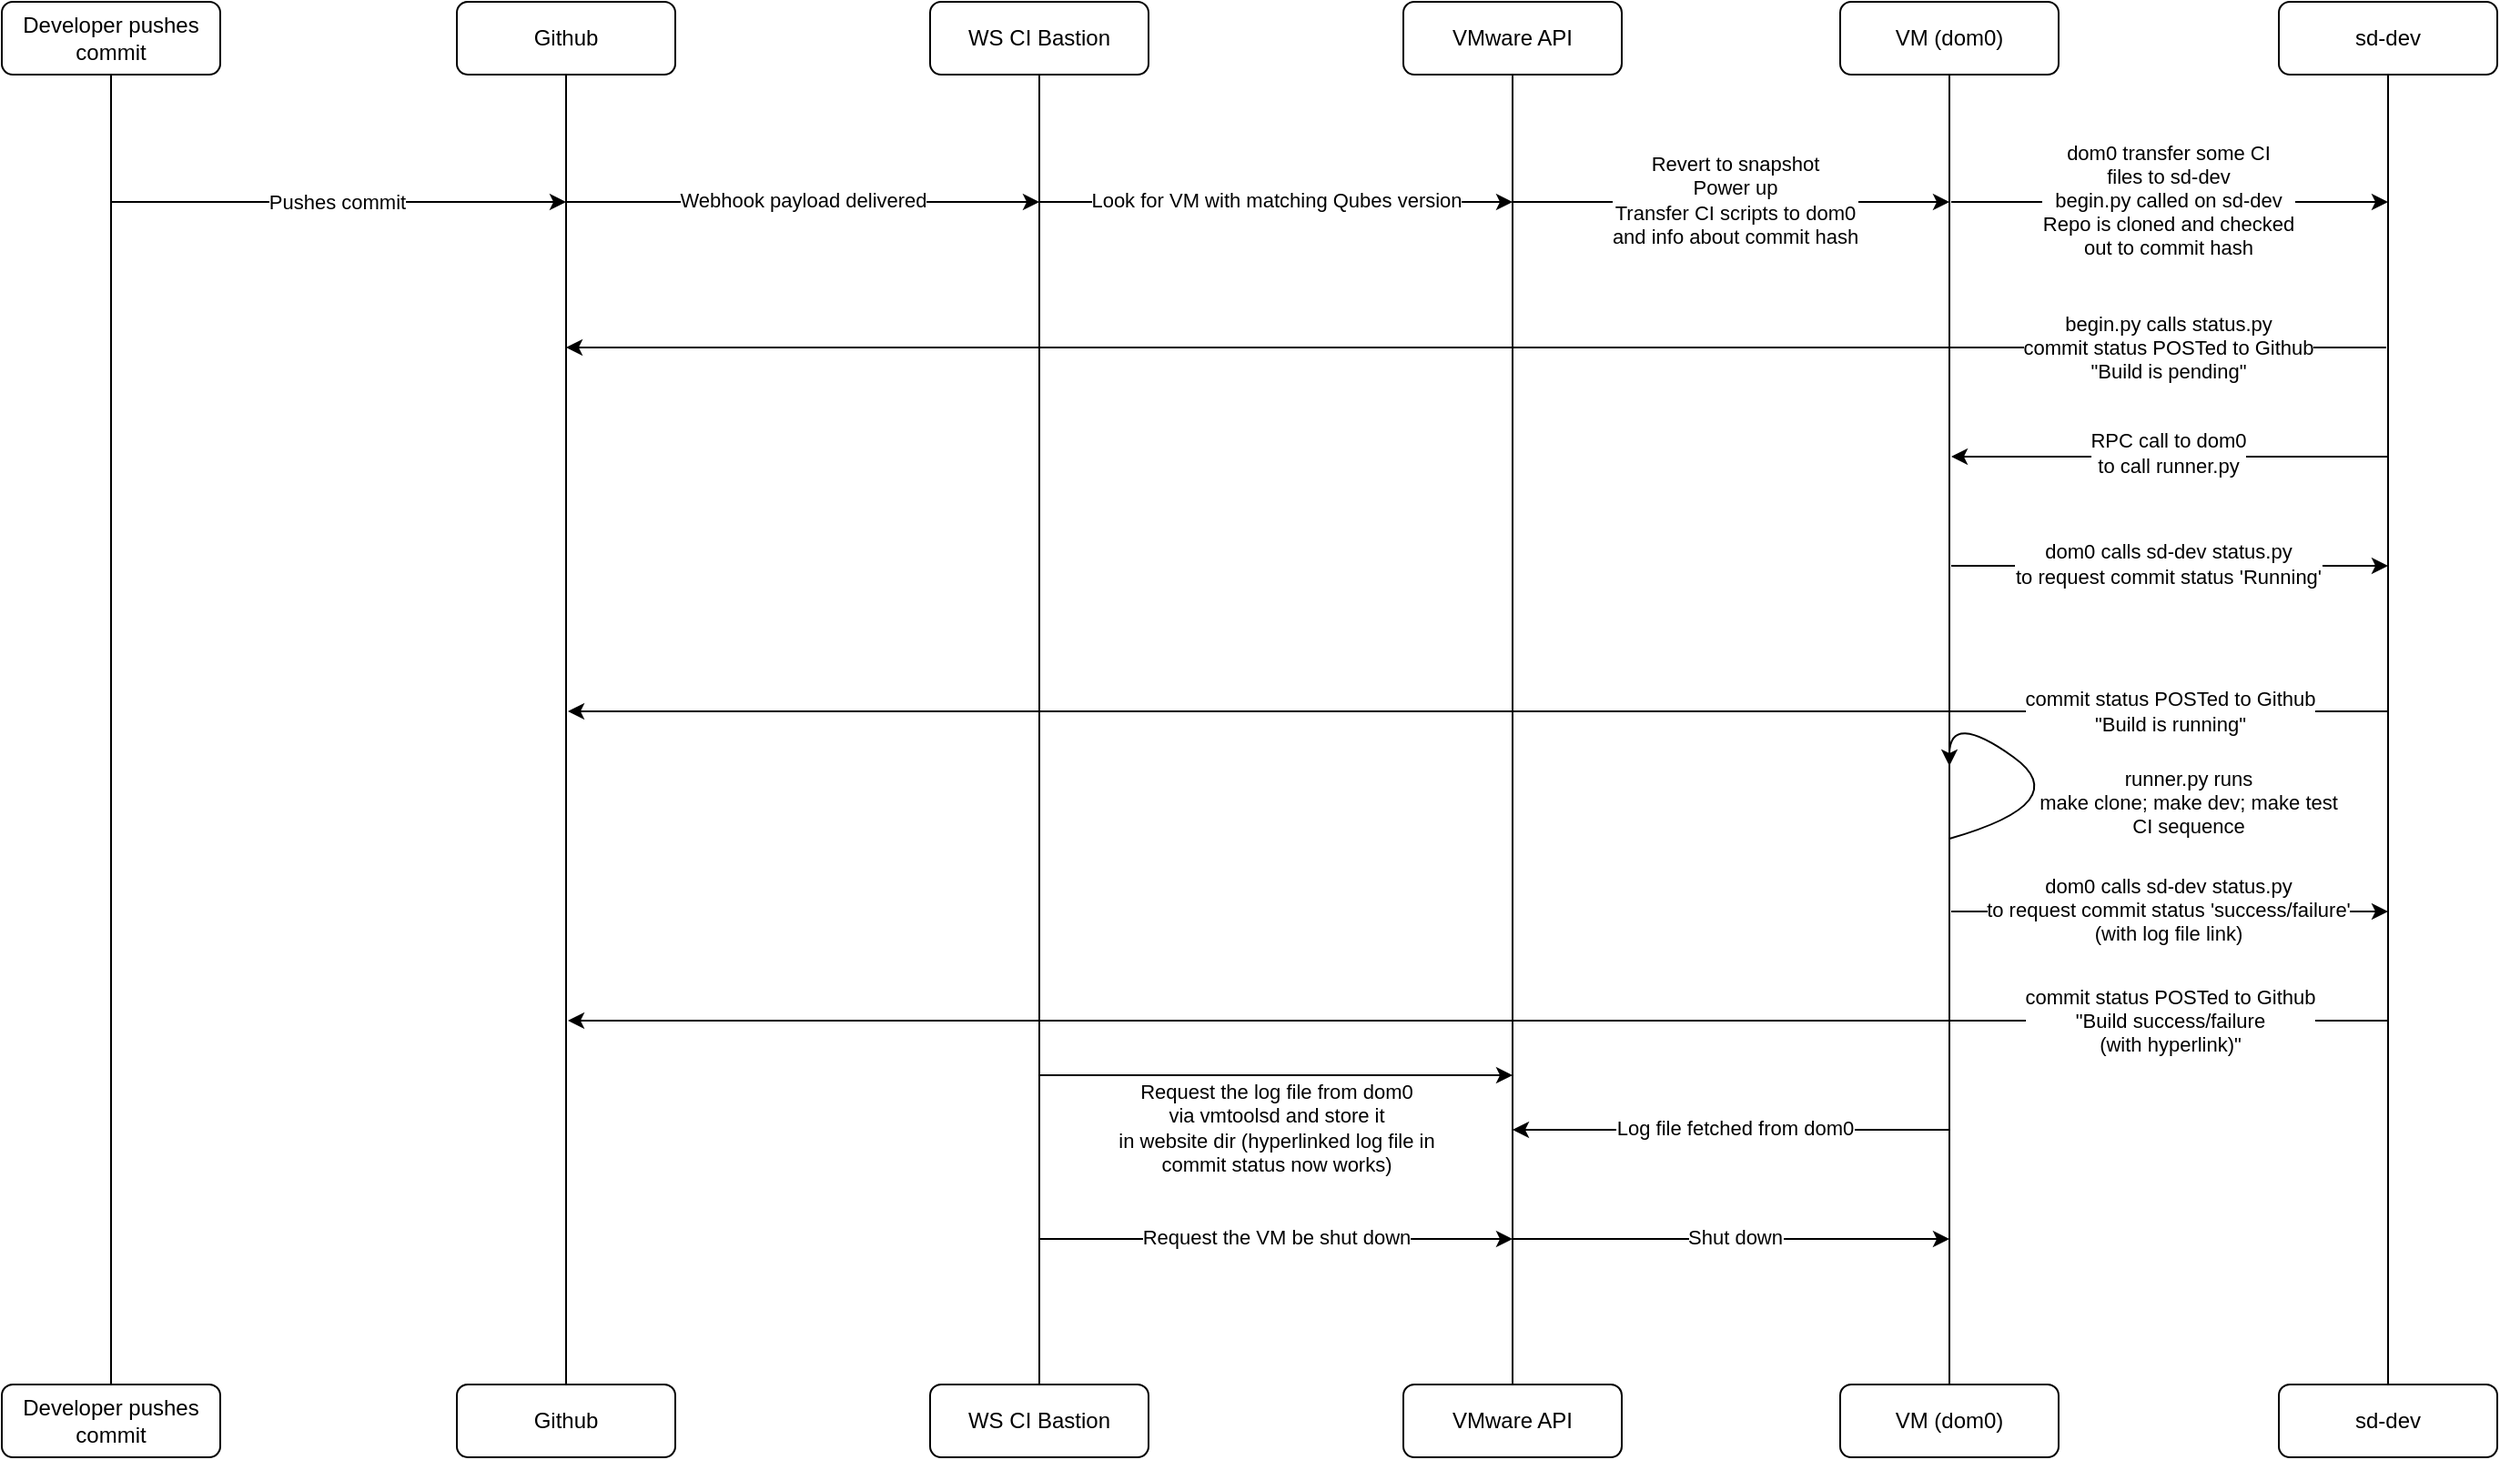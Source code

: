 <mxfile version="24.2.2" type="device">
  <diagram id="C5RBs43oDa-KdzZeNtuy" name="Page-1">
    <mxGraphModel dx="2261" dy="769" grid="1" gridSize="10" guides="1" tooltips="1" connect="1" arrows="1" fold="1" page="1" pageScale="1" pageWidth="827" pageHeight="1169" math="0" shadow="0">
      <root>
        <mxCell id="WIyWlLk6GJQsqaUBKTNV-0" />
        <mxCell id="WIyWlLk6GJQsqaUBKTNV-1" parent="WIyWlLk6GJQsqaUBKTNV-0" />
        <mxCell id="018Bsw0D69tQ_3L02aNU-18" style="edgeStyle=orthogonalEdgeStyle;rounded=0;orthogonalLoop=1;jettySize=auto;html=1;exitX=0.5;exitY=1;exitDx=0;exitDy=0;endArrow=none;endFill=0;" edge="1" parent="WIyWlLk6GJQsqaUBKTNV-1" source="WIyWlLk6GJQsqaUBKTNV-3" target="018Bsw0D69tQ_3L02aNU-10">
          <mxGeometry relative="1" as="geometry">
            <Array as="points">
              <mxPoint x="-10" y="130" />
              <mxPoint x="-10" y="130" />
            </Array>
          </mxGeometry>
        </mxCell>
        <mxCell id="WIyWlLk6GJQsqaUBKTNV-3" value="Developer pushes commit" style="rounded=1;whiteSpace=wrap;html=1;fontSize=12;glass=0;strokeWidth=1;shadow=0;" parent="WIyWlLk6GJQsqaUBKTNV-1" vertex="1">
          <mxGeometry x="-70" y="30" width="120" height="40" as="geometry" />
        </mxCell>
        <mxCell id="018Bsw0D69tQ_3L02aNU-19" style="edgeStyle=orthogonalEdgeStyle;rounded=0;orthogonalLoop=1;jettySize=auto;html=1;exitX=0.5;exitY=1;exitDx=0;exitDy=0;entryX=0.5;entryY=0;entryDx=0;entryDy=0;endArrow=none;endFill=0;" edge="1" parent="WIyWlLk6GJQsqaUBKTNV-1" source="018Bsw0D69tQ_3L02aNU-69" target="018Bsw0D69tQ_3L02aNU-70">
          <mxGeometry relative="1" as="geometry">
            <mxPoint x="240" y="90" as="sourcePoint" />
            <mxPoint x="240" y="770" as="targetPoint" />
          </mxGeometry>
        </mxCell>
        <mxCell id="018Bsw0D69tQ_3L02aNU-20" style="edgeStyle=orthogonalEdgeStyle;rounded=0;orthogonalLoop=1;jettySize=auto;html=1;exitX=0.5;exitY=1;exitDx=0;exitDy=0;entryX=0.5;entryY=0;entryDx=0;entryDy=0;endArrow=none;endFill=0;" edge="1" parent="WIyWlLk6GJQsqaUBKTNV-1" source="WIyWlLk6GJQsqaUBKTNV-7" target="018Bsw0D69tQ_3L02aNU-14">
          <mxGeometry relative="1" as="geometry" />
        </mxCell>
        <mxCell id="WIyWlLk6GJQsqaUBKTNV-7" value="WS CI Bastion" style="rounded=1;whiteSpace=wrap;html=1;fontSize=12;glass=0;strokeWidth=1;shadow=0;" parent="WIyWlLk6GJQsqaUBKTNV-1" vertex="1">
          <mxGeometry x="440" y="30" width="120" height="40" as="geometry" />
        </mxCell>
        <mxCell id="018Bsw0D69tQ_3L02aNU-21" style="edgeStyle=orthogonalEdgeStyle;rounded=0;orthogonalLoop=1;jettySize=auto;html=1;exitX=0.5;exitY=1;exitDx=0;exitDy=0;entryX=0.5;entryY=0;entryDx=0;entryDy=0;endArrow=none;endFill=0;" edge="1" parent="WIyWlLk6GJQsqaUBKTNV-1" source="WIyWlLk6GJQsqaUBKTNV-12" target="018Bsw0D69tQ_3L02aNU-16">
          <mxGeometry relative="1" as="geometry" />
        </mxCell>
        <mxCell id="WIyWlLk6GJQsqaUBKTNV-12" value="VMware API" style="rounded=1;whiteSpace=wrap;html=1;fontSize=12;glass=0;strokeWidth=1;shadow=0;" parent="WIyWlLk6GJQsqaUBKTNV-1" vertex="1">
          <mxGeometry x="700" y="30" width="120" height="40" as="geometry" />
        </mxCell>
        <mxCell id="018Bsw0D69tQ_3L02aNU-22" style="edgeStyle=orthogonalEdgeStyle;rounded=0;orthogonalLoop=1;jettySize=auto;html=1;exitX=0.5;exitY=1;exitDx=0;exitDy=0;endArrow=none;endFill=0;" edge="1" parent="WIyWlLk6GJQsqaUBKTNV-1" source="018Bsw0D69tQ_3L02aNU-3" target="018Bsw0D69tQ_3L02aNU-17">
          <mxGeometry relative="1" as="geometry" />
        </mxCell>
        <mxCell id="018Bsw0D69tQ_3L02aNU-3" value="VM (dom0)" style="rounded=1;whiteSpace=wrap;html=1;fontSize=12;glass=0;strokeWidth=1;shadow=0;" vertex="1" parent="WIyWlLk6GJQsqaUBKTNV-1">
          <mxGeometry x="940" y="30" width="120" height="40" as="geometry" />
        </mxCell>
        <mxCell id="018Bsw0D69tQ_3L02aNU-10" value="Developer pushes commit" style="rounded=1;whiteSpace=wrap;html=1;fontSize=12;glass=0;strokeWidth=1;shadow=0;" vertex="1" parent="WIyWlLk6GJQsqaUBKTNV-1">
          <mxGeometry x="-70" y="790" width="120" height="40" as="geometry" />
        </mxCell>
        <mxCell id="018Bsw0D69tQ_3L02aNU-14" value="WS CI Bastion" style="rounded=1;whiteSpace=wrap;html=1;fontSize=12;glass=0;strokeWidth=1;shadow=0;" vertex="1" parent="WIyWlLk6GJQsqaUBKTNV-1">
          <mxGeometry x="440" y="790" width="120" height="40" as="geometry" />
        </mxCell>
        <mxCell id="018Bsw0D69tQ_3L02aNU-16" value="VMware API" style="rounded=1;whiteSpace=wrap;html=1;fontSize=12;glass=0;strokeWidth=1;shadow=0;" vertex="1" parent="WIyWlLk6GJQsqaUBKTNV-1">
          <mxGeometry x="700" y="790" width="120" height="40" as="geometry" />
        </mxCell>
        <mxCell id="018Bsw0D69tQ_3L02aNU-17" value="VM (dom0)" style="rounded=1;whiteSpace=wrap;html=1;fontSize=12;glass=0;strokeWidth=1;shadow=0;" vertex="1" parent="WIyWlLk6GJQsqaUBKTNV-1">
          <mxGeometry x="940" y="790" width="120" height="40" as="geometry" />
        </mxCell>
        <mxCell id="018Bsw0D69tQ_3L02aNU-23" value="" style="endArrow=classic;html=1;rounded=0;endFill=1;" edge="1" parent="WIyWlLk6GJQsqaUBKTNV-1">
          <mxGeometry width="50" height="50" relative="1" as="geometry">
            <mxPoint x="-10" y="140" as="sourcePoint" />
            <mxPoint x="240" y="140" as="targetPoint" />
          </mxGeometry>
        </mxCell>
        <mxCell id="018Bsw0D69tQ_3L02aNU-71" value="&lt;div&gt;Pushes commit&lt;/div&gt;" style="edgeLabel;html=1;align=center;verticalAlign=middle;resizable=0;points=[];" vertex="1" connectable="0" parent="018Bsw0D69tQ_3L02aNU-23">
          <mxGeometry x="-0.008" y="-3" relative="1" as="geometry">
            <mxPoint y="-3" as="offset" />
          </mxGeometry>
        </mxCell>
        <mxCell id="018Bsw0D69tQ_3L02aNU-26" value="" style="endArrow=classic;html=1;rounded=0;endFill=1;" edge="1" parent="WIyWlLk6GJQsqaUBKTNV-1">
          <mxGeometry width="50" height="50" relative="1" as="geometry">
            <mxPoint x="240" y="140" as="sourcePoint" />
            <mxPoint x="500" y="140" as="targetPoint" />
          </mxGeometry>
        </mxCell>
        <mxCell id="018Bsw0D69tQ_3L02aNU-27" value="&lt;div&gt;Webhook payload delivered&lt;/div&gt;" style="edgeLabel;html=1;align=center;verticalAlign=middle;resizable=0;points=[];" vertex="1" connectable="0" parent="018Bsw0D69tQ_3L02aNU-26">
          <mxGeometry x="-0.227" y="1" relative="1" as="geometry">
            <mxPoint x="29" as="offset" />
          </mxGeometry>
        </mxCell>
        <mxCell id="018Bsw0D69tQ_3L02aNU-31" value="" style="endArrow=classic;html=1;rounded=0;endFill=1;" edge="1" parent="WIyWlLk6GJQsqaUBKTNV-1">
          <mxGeometry width="50" height="50" relative="1" as="geometry">
            <mxPoint x="500" y="140" as="sourcePoint" />
            <mxPoint x="760" y="140" as="targetPoint" />
          </mxGeometry>
        </mxCell>
        <mxCell id="018Bsw0D69tQ_3L02aNU-32" value="&lt;div&gt;Look for VM with matching Qubes version&lt;br&gt;&lt;/div&gt;" style="edgeLabel;html=1;align=center;verticalAlign=middle;resizable=0;points=[];" vertex="1" connectable="0" parent="018Bsw0D69tQ_3L02aNU-31">
          <mxGeometry x="-0.227" y="1" relative="1" as="geometry">
            <mxPoint x="29" as="offset" />
          </mxGeometry>
        </mxCell>
        <mxCell id="018Bsw0D69tQ_3L02aNU-36" value="" style="endArrow=classic;html=1;rounded=0;endFill=1;" edge="1" parent="WIyWlLk6GJQsqaUBKTNV-1">
          <mxGeometry width="50" height="50" relative="1" as="geometry">
            <mxPoint x="760" y="140" as="sourcePoint" />
            <mxPoint x="1000" y="140" as="targetPoint" />
          </mxGeometry>
        </mxCell>
        <mxCell id="018Bsw0D69tQ_3L02aNU-37" value="&lt;div&gt;Revert to snapshot&lt;br&gt;Power up&lt;br&gt;Transfer CI scripts to dom0&lt;br&gt;and info about commit hash&lt;br&gt;&lt;/div&gt;" style="edgeLabel;html=1;align=center;verticalAlign=middle;resizable=0;points=[];" vertex="1" connectable="0" parent="018Bsw0D69tQ_3L02aNU-36">
          <mxGeometry x="-0.227" y="1" relative="1" as="geometry">
            <mxPoint x="29" as="offset" />
          </mxGeometry>
        </mxCell>
        <mxCell id="018Bsw0D69tQ_3L02aNU-38" style="edgeStyle=orthogonalEdgeStyle;rounded=0;orthogonalLoop=1;jettySize=auto;html=1;exitX=0.5;exitY=1;exitDx=0;exitDy=0;endArrow=none;endFill=0;" edge="1" parent="WIyWlLk6GJQsqaUBKTNV-1" source="018Bsw0D69tQ_3L02aNU-39" target="018Bsw0D69tQ_3L02aNU-40">
          <mxGeometry relative="1" as="geometry" />
        </mxCell>
        <mxCell id="018Bsw0D69tQ_3L02aNU-39" value="sd-dev" style="rounded=1;whiteSpace=wrap;html=1;fontSize=12;glass=0;strokeWidth=1;shadow=0;" vertex="1" parent="WIyWlLk6GJQsqaUBKTNV-1">
          <mxGeometry x="1181" y="30" width="120" height="40" as="geometry" />
        </mxCell>
        <mxCell id="018Bsw0D69tQ_3L02aNU-40" value="sd-dev" style="rounded=1;whiteSpace=wrap;html=1;fontSize=12;glass=0;strokeWidth=1;shadow=0;" vertex="1" parent="WIyWlLk6GJQsqaUBKTNV-1">
          <mxGeometry x="1181" y="790" width="120" height="40" as="geometry" />
        </mxCell>
        <mxCell id="018Bsw0D69tQ_3L02aNU-41" value="" style="endArrow=classic;html=1;rounded=0;endFill=1;" edge="1" parent="WIyWlLk6GJQsqaUBKTNV-1">
          <mxGeometry width="50" height="50" relative="1" as="geometry">
            <mxPoint x="1001" y="140" as="sourcePoint" />
            <mxPoint x="1241" y="140" as="targetPoint" />
          </mxGeometry>
        </mxCell>
        <mxCell id="018Bsw0D69tQ_3L02aNU-42" value="dom0 transfer some CI &lt;br&gt;files to sd-dev&lt;br&gt;begin.py called on sd-dev&lt;br&gt;Repo is cloned and checked &lt;br&gt;out to commit hash" style="edgeLabel;html=1;align=center;verticalAlign=middle;resizable=0;points=[];" vertex="1" connectable="0" parent="018Bsw0D69tQ_3L02aNU-41">
          <mxGeometry x="-0.227" y="1" relative="1" as="geometry">
            <mxPoint x="26" as="offset" />
          </mxGeometry>
        </mxCell>
        <mxCell id="018Bsw0D69tQ_3L02aNU-43" value="" style="endArrow=none;html=1;rounded=0;startArrow=classic;startFill=1;" edge="1" parent="WIyWlLk6GJQsqaUBKTNV-1">
          <mxGeometry width="50" height="50" relative="1" as="geometry">
            <mxPoint x="240" y="220" as="sourcePoint" />
            <mxPoint x="1240" y="220" as="targetPoint" />
          </mxGeometry>
        </mxCell>
        <mxCell id="018Bsw0D69tQ_3L02aNU-44" value="begin.py calls status.py&lt;br&gt;commit status POSTed to Github&lt;br&gt;&quot;Build is pending&quot;" style="edgeLabel;html=1;align=center;verticalAlign=middle;resizable=0;points=[];" vertex="1" connectable="0" parent="018Bsw0D69tQ_3L02aNU-43">
          <mxGeometry x="0.798" relative="1" as="geometry">
            <mxPoint x="-19" as="offset" />
          </mxGeometry>
        </mxCell>
        <mxCell id="018Bsw0D69tQ_3L02aNU-46" value="" style="endArrow=classic;html=1;rounded=0;" edge="1" parent="WIyWlLk6GJQsqaUBKTNV-1">
          <mxGeometry width="50" height="50" relative="1" as="geometry">
            <mxPoint x="1241" y="280" as="sourcePoint" />
            <mxPoint x="1001" y="280" as="targetPoint" />
          </mxGeometry>
        </mxCell>
        <mxCell id="018Bsw0D69tQ_3L02aNU-48" value="RPC call to dom0&lt;br&gt;to call runner.py" style="edgeLabel;html=1;align=center;verticalAlign=middle;resizable=0;points=[];" vertex="1" connectable="0" parent="018Bsw0D69tQ_3L02aNU-46">
          <mxGeometry x="-0.175" y="-2" relative="1" as="geometry">
            <mxPoint x="-22" as="offset" />
          </mxGeometry>
        </mxCell>
        <mxCell id="018Bsw0D69tQ_3L02aNU-49" value="" style="endArrow=classic;html=1;rounded=0;endFill=1;" edge="1" parent="WIyWlLk6GJQsqaUBKTNV-1">
          <mxGeometry width="50" height="50" relative="1" as="geometry">
            <mxPoint x="1001" y="340" as="sourcePoint" />
            <mxPoint x="1241" y="340" as="targetPoint" />
          </mxGeometry>
        </mxCell>
        <mxCell id="018Bsw0D69tQ_3L02aNU-50" value="dom0 calls sd-dev status.py&lt;br&gt;to request commit status &#39;Running&#39;" style="edgeLabel;html=1;align=center;verticalAlign=middle;resizable=0;points=[];" vertex="1" connectable="0" parent="018Bsw0D69tQ_3L02aNU-49">
          <mxGeometry x="-0.227" y="1" relative="1" as="geometry">
            <mxPoint x="26" as="offset" />
          </mxGeometry>
        </mxCell>
        <mxCell id="018Bsw0D69tQ_3L02aNU-51" value="" style="endArrow=none;html=1;rounded=0;startArrow=classic;startFill=1;" edge="1" parent="WIyWlLk6GJQsqaUBKTNV-1">
          <mxGeometry width="50" height="50" relative="1" as="geometry">
            <mxPoint x="241" y="420" as="sourcePoint" />
            <mxPoint x="1241" y="420" as="targetPoint" />
          </mxGeometry>
        </mxCell>
        <mxCell id="018Bsw0D69tQ_3L02aNU-52" value="commit status POSTed to Github&lt;br&gt;&quot;Build is running&quot;" style="edgeLabel;html=1;align=center;verticalAlign=middle;resizable=0;points=[];" vertex="1" connectable="0" parent="018Bsw0D69tQ_3L02aNU-51">
          <mxGeometry x="0.798" relative="1" as="geometry">
            <mxPoint x="-19" as="offset" />
          </mxGeometry>
        </mxCell>
        <mxCell id="018Bsw0D69tQ_3L02aNU-53" value="" style="curved=1;endArrow=classic;html=1;rounded=0;labelBackgroundColor=none;" edge="1" parent="WIyWlLk6GJQsqaUBKTNV-1">
          <mxGeometry width="50" height="50" relative="1" as="geometry">
            <mxPoint x="1000" y="490" as="sourcePoint" />
            <mxPoint x="1000" y="450" as="targetPoint" />
            <Array as="points">
              <mxPoint x="1070" y="470" />
              <mxPoint x="1000" y="420" />
            </Array>
          </mxGeometry>
        </mxCell>
        <mxCell id="018Bsw0D69tQ_3L02aNU-54" value="runner.py runs&lt;br&gt;make clone; make dev; make test&lt;br&gt;&lt;div&gt;CI sequence&lt;/div&gt;" style="edgeLabel;html=1;align=center;verticalAlign=middle;resizable=0;points=[];labelBackgroundColor=none;" vertex="1" connectable="0" parent="018Bsw0D69tQ_3L02aNU-53">
          <mxGeometry x="-0.518" y="3" relative="1" as="geometry">
            <mxPoint x="88" y="-5" as="offset" />
          </mxGeometry>
        </mxCell>
        <mxCell id="018Bsw0D69tQ_3L02aNU-55" value="" style="endArrow=classic;html=1;rounded=0;endFill=1;" edge="1" parent="WIyWlLk6GJQsqaUBKTNV-1">
          <mxGeometry width="50" height="50" relative="1" as="geometry">
            <mxPoint x="1001" y="530" as="sourcePoint" />
            <mxPoint x="1241" y="530" as="targetPoint" />
          </mxGeometry>
        </mxCell>
        <mxCell id="018Bsw0D69tQ_3L02aNU-56" value="dom0 calls sd-dev status.py&lt;br&gt;to request commit status &#39;success/failure&#39;&lt;br&gt;(with log file link)" style="edgeLabel;html=1;align=center;verticalAlign=middle;resizable=0;points=[];" vertex="1" connectable="0" parent="018Bsw0D69tQ_3L02aNU-55">
          <mxGeometry x="-0.227" y="1" relative="1" as="geometry">
            <mxPoint x="26" as="offset" />
          </mxGeometry>
        </mxCell>
        <mxCell id="018Bsw0D69tQ_3L02aNU-57" value="" style="endArrow=none;html=1;rounded=0;startArrow=classic;startFill=1;" edge="1" parent="WIyWlLk6GJQsqaUBKTNV-1">
          <mxGeometry width="50" height="50" relative="1" as="geometry">
            <mxPoint x="241" y="590" as="sourcePoint" />
            <mxPoint x="1241" y="590" as="targetPoint" />
          </mxGeometry>
        </mxCell>
        <mxCell id="018Bsw0D69tQ_3L02aNU-58" value="commit status POSTed to Github&lt;br&gt;&quot;Build success/failure&lt;br&gt;(with hyperlink)&quot;" style="edgeLabel;html=1;align=center;verticalAlign=middle;resizable=0;points=[];" vertex="1" connectable="0" parent="018Bsw0D69tQ_3L02aNU-57">
          <mxGeometry x="0.798" relative="1" as="geometry">
            <mxPoint x="-19" as="offset" />
          </mxGeometry>
        </mxCell>
        <mxCell id="018Bsw0D69tQ_3L02aNU-59" value="" style="endArrow=classic;html=1;rounded=0;endFill=1;" edge="1" parent="WIyWlLk6GJQsqaUBKTNV-1">
          <mxGeometry width="50" height="50" relative="1" as="geometry">
            <mxPoint x="500" y="620" as="sourcePoint" />
            <mxPoint x="760" y="620" as="targetPoint" />
          </mxGeometry>
        </mxCell>
        <mxCell id="018Bsw0D69tQ_3L02aNU-60" value="Request the log file from dom0&lt;br&gt;via vmtoolsd and store it&lt;br&gt;in website dir (hyperlinked log file in&lt;br&gt;commit status now works)" style="edgeLabel;html=1;align=center;verticalAlign=middle;resizable=0;points=[];" vertex="1" connectable="0" parent="018Bsw0D69tQ_3L02aNU-59">
          <mxGeometry x="-0.227" y="1" relative="1" as="geometry">
            <mxPoint x="29" y="30" as="offset" />
          </mxGeometry>
        </mxCell>
        <mxCell id="018Bsw0D69tQ_3L02aNU-61" value="" style="endArrow=none;html=1;rounded=0;endFill=0;startArrow=classic;startFill=1;" edge="1" parent="WIyWlLk6GJQsqaUBKTNV-1">
          <mxGeometry width="50" height="50" relative="1" as="geometry">
            <mxPoint x="760" y="650" as="sourcePoint" />
            <mxPoint x="1000" y="650" as="targetPoint" />
          </mxGeometry>
        </mxCell>
        <mxCell id="018Bsw0D69tQ_3L02aNU-62" value="Log file fetched from dom0" style="edgeLabel;html=1;align=center;verticalAlign=middle;resizable=0;points=[];" vertex="1" connectable="0" parent="018Bsw0D69tQ_3L02aNU-61">
          <mxGeometry x="-0.227" y="1" relative="1" as="geometry">
            <mxPoint x="29" as="offset" />
          </mxGeometry>
        </mxCell>
        <mxCell id="018Bsw0D69tQ_3L02aNU-64" value="" style="endArrow=classic;html=1;rounded=0;endFill=1;" edge="1" parent="WIyWlLk6GJQsqaUBKTNV-1">
          <mxGeometry width="50" height="50" relative="1" as="geometry">
            <mxPoint x="500" y="710" as="sourcePoint" />
            <mxPoint x="760" y="710" as="targetPoint" />
          </mxGeometry>
        </mxCell>
        <mxCell id="018Bsw0D69tQ_3L02aNU-65" value="Request the VM be shut down" style="edgeLabel;html=1;align=center;verticalAlign=middle;resizable=0;points=[];" vertex="1" connectable="0" parent="018Bsw0D69tQ_3L02aNU-64">
          <mxGeometry x="-0.227" y="1" relative="1" as="geometry">
            <mxPoint x="29" as="offset" />
          </mxGeometry>
        </mxCell>
        <mxCell id="018Bsw0D69tQ_3L02aNU-66" value="" style="endArrow=classic;html=1;rounded=0;endFill=1;" edge="1" parent="WIyWlLk6GJQsqaUBKTNV-1">
          <mxGeometry width="50" height="50" relative="1" as="geometry">
            <mxPoint x="760" y="710" as="sourcePoint" />
            <mxPoint x="1000" y="710" as="targetPoint" />
          </mxGeometry>
        </mxCell>
        <mxCell id="018Bsw0D69tQ_3L02aNU-67" value="Shut down" style="edgeLabel;html=1;align=center;verticalAlign=middle;resizable=0;points=[];" vertex="1" connectable="0" parent="018Bsw0D69tQ_3L02aNU-66">
          <mxGeometry x="-0.227" y="1" relative="1" as="geometry">
            <mxPoint x="29" as="offset" />
          </mxGeometry>
        </mxCell>
        <mxCell id="018Bsw0D69tQ_3L02aNU-69" value="&lt;div&gt;Github&lt;/div&gt;" style="rounded=1;whiteSpace=wrap;html=1;fontSize=12;glass=0;strokeWidth=1;shadow=0;" vertex="1" parent="WIyWlLk6GJQsqaUBKTNV-1">
          <mxGeometry x="180" y="30" width="120" height="40" as="geometry" />
        </mxCell>
        <mxCell id="018Bsw0D69tQ_3L02aNU-70" value="Github" style="rounded=1;whiteSpace=wrap;html=1;fontSize=12;glass=0;strokeWidth=1;shadow=0;" vertex="1" parent="WIyWlLk6GJQsqaUBKTNV-1">
          <mxGeometry x="180" y="790" width="120" height="40" as="geometry" />
        </mxCell>
      </root>
    </mxGraphModel>
  </diagram>
</mxfile>
